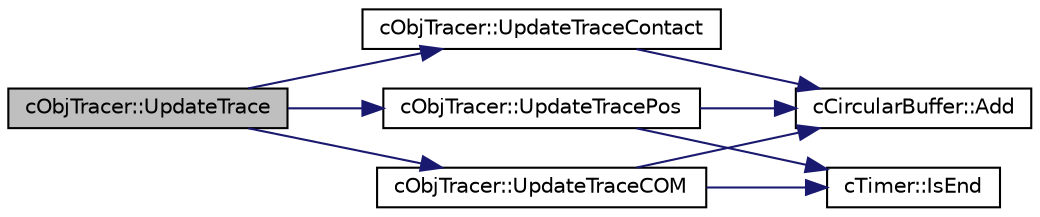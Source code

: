 digraph "cObjTracer::UpdateTrace"
{
 // LATEX_PDF_SIZE
  edge [fontname="Helvetica",fontsize="10",labelfontname="Helvetica",labelfontsize="10"];
  node [fontname="Helvetica",fontsize="10",shape=record];
  rankdir="LR";
  Node1 [label="cObjTracer::UpdateTrace",height=0.2,width=0.4,color="black", fillcolor="grey75", style="filled", fontcolor="black",tooltip=" "];
  Node1 -> Node2 [color="midnightblue",fontsize="10",style="solid",fontname="Helvetica"];
  Node2 [label="cObjTracer::UpdateTraceCOM",height=0.2,width=0.4,color="black", fillcolor="white", style="filled",URL="$classc_obj_tracer.html#a657eec04356959ce21c21adbb046480b",tooltip=" "];
  Node2 -> Node3 [color="midnightblue",fontsize="10",style="solid",fontname="Helvetica"];
  Node3 [label="cCircularBuffer::Add",height=0.2,width=0.4,color="black", fillcolor="white", style="filled",URL="$classc_circular_buffer.html#a772e473ca90fffa7072a6062b4ed6117",tooltip=" "];
  Node2 -> Node4 [color="midnightblue",fontsize="10",style="solid",fontname="Helvetica"];
  Node4 [label="cTimer::IsEnd",height=0.2,width=0.4,color="black", fillcolor="white", style="filled",URL="$classc_timer.html#a4fb4c263b92427f49038a53dcd9479ae",tooltip=" "];
  Node1 -> Node5 [color="midnightblue",fontsize="10",style="solid",fontname="Helvetica"];
  Node5 [label="cObjTracer::UpdateTraceContact",height=0.2,width=0.4,color="black", fillcolor="white", style="filled",URL="$classc_obj_tracer.html#a4abaef22d20620d61667003354496d69",tooltip=" "];
  Node5 -> Node3 [color="midnightblue",fontsize="10",style="solid",fontname="Helvetica"];
  Node1 -> Node6 [color="midnightblue",fontsize="10",style="solid",fontname="Helvetica"];
  Node6 [label="cObjTracer::UpdateTracePos",height=0.2,width=0.4,color="black", fillcolor="white", style="filled",URL="$classc_obj_tracer.html#a52424a64c9ef5955537d8b325992390f",tooltip=" "];
  Node6 -> Node3 [color="midnightblue",fontsize="10",style="solid",fontname="Helvetica"];
  Node6 -> Node4 [color="midnightblue",fontsize="10",style="solid",fontname="Helvetica"];
}
